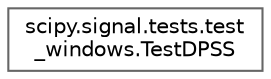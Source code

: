 digraph "Graphical Class Hierarchy"
{
 // LATEX_PDF_SIZE
  bgcolor="transparent";
  edge [fontname=Helvetica,fontsize=10,labelfontname=Helvetica,labelfontsize=10];
  node [fontname=Helvetica,fontsize=10,shape=box,height=0.2,width=0.4];
  rankdir="LR";
  Node0 [id="Node000000",label="scipy.signal.tests.test\l_windows.TestDPSS",height=0.2,width=0.4,color="grey40", fillcolor="white", style="filled",URL="$da/d12/classscipy_1_1signal_1_1tests_1_1test__windows_1_1TestDPSS.html",tooltip=" "];
}
